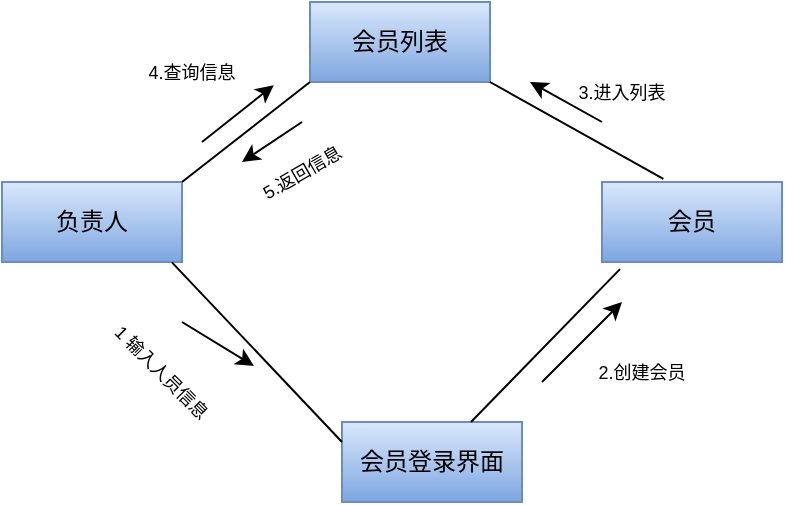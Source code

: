 <mxfile version="22.0.6" type="github">
  <diagram name="第 1 页" id="h8VDr9jLJ3I33wLGXxpZ">
    <mxGraphModel dx="545" dy="329" grid="1" gridSize="10" guides="1" tooltips="1" connect="1" arrows="1" fold="1" page="1" pageScale="1" pageWidth="827" pageHeight="1169" math="0" shadow="0">
      <root>
        <mxCell id="0" />
        <mxCell id="1" parent="0" />
        <mxCell id="QAVnU2C8utsnKcptrO-X-1" value="负责人" style="html=1;whiteSpace=wrap;fillColor=#dae8fc;strokeColor=#6c8ebf;gradientColor=#7ea6e0;" parent="1" vertex="1">
          <mxGeometry x="170" y="380" width="90" height="40" as="geometry" />
        </mxCell>
        <mxCell id="QAVnU2C8utsnKcptrO-X-2" value="会员登录界面" style="html=1;whiteSpace=wrap;fillColor=#dae8fc;strokeColor=#6c8ebf;gradientColor=#7ea6e0;" parent="1" vertex="1">
          <mxGeometry x="340" y="500" width="90" height="40" as="geometry" />
        </mxCell>
        <mxCell id="QAVnU2C8utsnKcptrO-X-3" value="会员" style="html=1;whiteSpace=wrap;fillColor=#dae8fc;strokeColor=#6c8ebf;gradientColor=#7ea6e0;" parent="1" vertex="1">
          <mxGeometry x="470" y="380" width="90" height="40" as="geometry" />
        </mxCell>
        <mxCell id="QAVnU2C8utsnKcptrO-X-4" value="会员列表" style="html=1;whiteSpace=wrap;fillColor=#dae8fc;strokeColor=#6c8ebf;gradientColor=#7ea6e0;" parent="1" vertex="1">
          <mxGeometry x="324" y="290" width="90" height="40" as="geometry" />
        </mxCell>
        <mxCell id="QAVnU2C8utsnKcptrO-X-6" value="1 输入人员信息" style="text;align=center;verticalAlign=middle;resizable=0;points=[];autosize=1;strokeColor=none;fillColor=none;fontSize=9;rotation=45;" parent="1" vertex="1">
          <mxGeometry x="195" y="460" width="110" height="30" as="geometry" />
        </mxCell>
        <mxCell id="QAVnU2C8utsnKcptrO-X-9" value="2.创建会员" style="text;align=center;verticalAlign=middle;resizable=0;points=[];autosize=1;strokeColor=none;fillColor=none;fontSize=9;" parent="1" vertex="1">
          <mxGeometry x="450" y="460" width="80" height="30" as="geometry" />
        </mxCell>
        <mxCell id="QAVnU2C8utsnKcptrO-X-18" value="3.进入列表" style="text;align=center;verticalAlign=middle;resizable=0;points=[];autosize=1;strokeColor=none;fillColor=none;fontSize=9;" parent="1" vertex="1">
          <mxGeometry x="440" y="320" width="80" height="30" as="geometry" />
        </mxCell>
        <mxCell id="QAVnU2C8utsnKcptrO-X-20" value="4.查询信息" style="text;align=center;verticalAlign=middle;resizable=0;points=[];autosize=1;strokeColor=none;fillColor=none;fontSize=9;" parent="1" vertex="1">
          <mxGeometry x="225" y="310" width="80" height="30" as="geometry" />
        </mxCell>
        <mxCell id="T4T1KyQ2gZ-XqPDqLYp8-2" value="" style="endArrow=none;html=1;rounded=0;exitX=1;exitY=0;exitDx=0;exitDy=0;entryX=0;entryY=1;entryDx=0;entryDy=0;" edge="1" parent="1" source="QAVnU2C8utsnKcptrO-X-1" target="QAVnU2C8utsnKcptrO-X-4">
          <mxGeometry width="50" height="50" relative="1" as="geometry">
            <mxPoint x="380" y="410" as="sourcePoint" />
            <mxPoint x="430" y="360" as="targetPoint" />
          </mxGeometry>
        </mxCell>
        <mxCell id="T4T1KyQ2gZ-XqPDqLYp8-3" value="" style="endArrow=classic;html=1;rounded=0;entryX=1.011;entryY=0.719;entryDx=0;entryDy=0;entryPerimeter=0;" edge="1" parent="1" target="QAVnU2C8utsnKcptrO-X-20">
          <mxGeometry width="50" height="50" relative="1" as="geometry">
            <mxPoint x="270" y="360" as="sourcePoint" />
            <mxPoint x="300" y="330" as="targetPoint" />
          </mxGeometry>
        </mxCell>
        <mxCell id="T4T1KyQ2gZ-XqPDqLYp8-4" value="" style="endArrow=classic;html=1;rounded=0;" edge="1" parent="1">
          <mxGeometry width="50" height="50" relative="1" as="geometry">
            <mxPoint x="320" y="350" as="sourcePoint" />
            <mxPoint x="290" y="370" as="targetPoint" />
          </mxGeometry>
        </mxCell>
        <mxCell id="T4T1KyQ2gZ-XqPDqLYp8-5" value="5.返回信息" style="text;align=center;verticalAlign=middle;resizable=0;points=[];autosize=1;strokeColor=none;fillColor=none;fontSize=9;rotation=-30;" vertex="1" parent="1">
          <mxGeometry x="280" y="360" width="80" height="30" as="geometry" />
        </mxCell>
        <mxCell id="T4T1KyQ2gZ-XqPDqLYp8-6" value="" style="endArrow=none;html=1;rounded=0;exitX=0.944;exitY=1.004;exitDx=0;exitDy=0;exitPerimeter=0;entryX=0;entryY=0.25;entryDx=0;entryDy=0;" edge="1" parent="1" source="QAVnU2C8utsnKcptrO-X-1" target="QAVnU2C8utsnKcptrO-X-2">
          <mxGeometry width="50" height="50" relative="1" as="geometry">
            <mxPoint x="380" y="460" as="sourcePoint" />
            <mxPoint x="430" y="410" as="targetPoint" />
          </mxGeometry>
        </mxCell>
        <mxCell id="T4T1KyQ2gZ-XqPDqLYp8-7" value="" style="endArrow=classic;html=1;rounded=0;entryX=1.011;entryY=0.719;entryDx=0;entryDy=0;entryPerimeter=0;" edge="1" parent="1">
          <mxGeometry width="50" height="50" relative="1" as="geometry">
            <mxPoint x="260" y="450" as="sourcePoint" />
            <mxPoint x="296" y="472" as="targetPoint" />
          </mxGeometry>
        </mxCell>
        <mxCell id="T4T1KyQ2gZ-XqPDqLYp8-8" value="" style="endArrow=none;html=1;rounded=0;entryX=0.1;entryY=1.089;entryDx=0;entryDy=0;entryPerimeter=0;" edge="1" parent="1" source="QAVnU2C8utsnKcptrO-X-2" target="QAVnU2C8utsnKcptrO-X-3">
          <mxGeometry width="50" height="50" relative="1" as="geometry">
            <mxPoint x="430" y="490" as="sourcePoint" />
            <mxPoint x="480" y="440" as="targetPoint" />
          </mxGeometry>
        </mxCell>
        <mxCell id="T4T1KyQ2gZ-XqPDqLYp8-9" value="" style="endArrow=classic;html=1;rounded=0;" edge="1" parent="1">
          <mxGeometry width="50" height="50" relative="1" as="geometry">
            <mxPoint x="440" y="480" as="sourcePoint" />
            <mxPoint x="480" y="440" as="targetPoint" />
          </mxGeometry>
        </mxCell>
        <mxCell id="T4T1KyQ2gZ-XqPDqLYp8-11" value="" style="endArrow=none;html=1;rounded=0;entryX=1;entryY=1;entryDx=0;entryDy=0;exitX=0.341;exitY=-0.039;exitDx=0;exitDy=0;exitPerimeter=0;" edge="1" parent="1" source="QAVnU2C8utsnKcptrO-X-3" target="QAVnU2C8utsnKcptrO-X-4">
          <mxGeometry width="50" height="50" relative="1" as="geometry">
            <mxPoint x="380" y="460" as="sourcePoint" />
            <mxPoint x="430" y="410" as="targetPoint" />
          </mxGeometry>
        </mxCell>
        <mxCell id="T4T1KyQ2gZ-XqPDqLYp8-12" value="" style="endArrow=classic;html=1;rounded=0;" edge="1" parent="1">
          <mxGeometry width="50" height="50" relative="1" as="geometry">
            <mxPoint x="470" y="350" as="sourcePoint" />
            <mxPoint x="434" y="330" as="targetPoint" />
          </mxGeometry>
        </mxCell>
      </root>
    </mxGraphModel>
  </diagram>
</mxfile>
